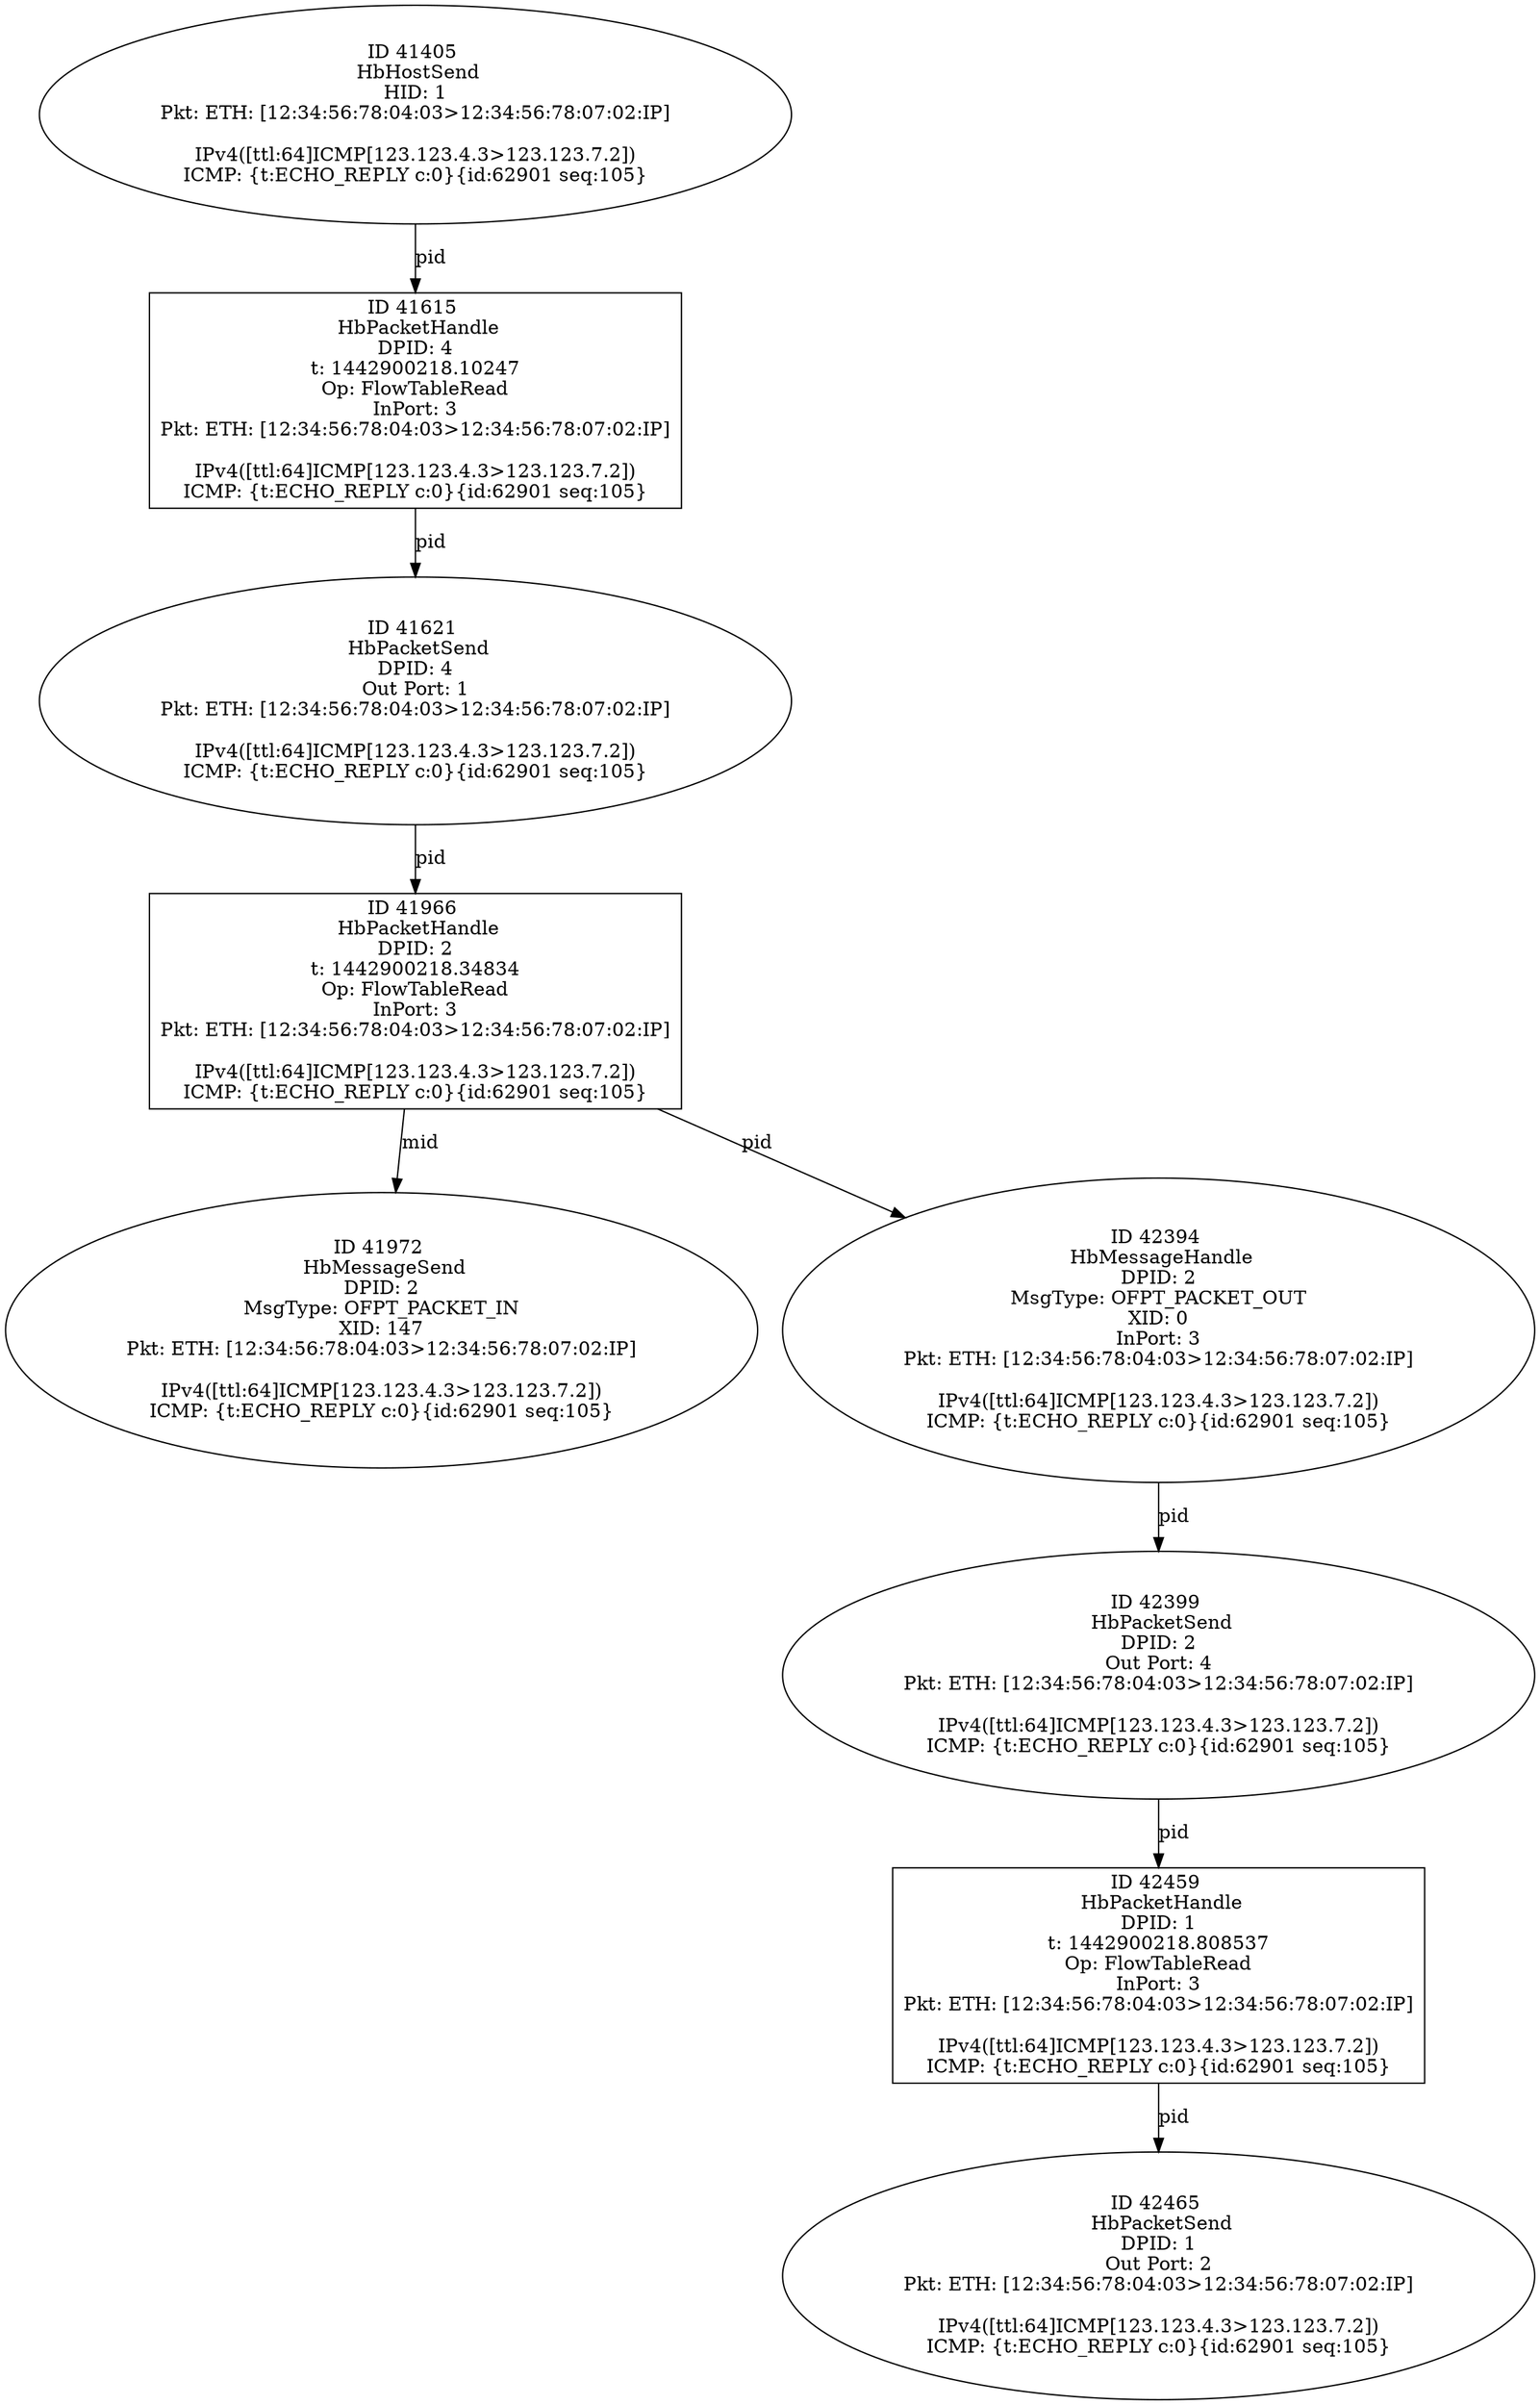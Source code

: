strict digraph G {
42465 [shape=oval, event=<hb_events.HbPacketSend object at 0x110d138d0>, label="ID 42465 
 HbPacketSend
DPID: 1
Out Port: 2
Pkt: ETH: [12:34:56:78:04:03>12:34:56:78:07:02:IP]

IPv4([ttl:64]ICMP[123.123.4.3>123.123.7.2])
ICMP: {t:ECHO_REPLY c:0}{id:62901 seq:105}"];
41966 [shape=box, event=<hb_events.HbPacketHandle object at 0x110ba32d0>, label="ID 41966 
 HbPacketHandle
DPID: 2
t: 1442900218.34834
Op: FlowTableRead
InPort: 3
Pkt: ETH: [12:34:56:78:04:03>12:34:56:78:07:02:IP]

IPv4([ttl:64]ICMP[123.123.4.3>123.123.7.2])
ICMP: {t:ECHO_REPLY c:0}{id:62901 seq:105}"];
41615 [shape=box, event=<hb_events.HbPacketHandle object at 0x110ac0110>, label="ID 41615 
 HbPacketHandle
DPID: 4
t: 1442900218.10247
Op: FlowTableRead
InPort: 3
Pkt: ETH: [12:34:56:78:04:03>12:34:56:78:07:02:IP]

IPv4([ttl:64]ICMP[123.123.4.3>123.123.7.2])
ICMP: {t:ECHO_REPLY c:0}{id:62901 seq:105}"];
41972 [shape=oval, event=<hb_events.HbMessageSend object at 0x110ba91d0>, label="ID 41972 
 HbMessageSend
DPID: 2
MsgType: OFPT_PACKET_IN
XID: 147
Pkt: ETH: [12:34:56:78:04:03>12:34:56:78:07:02:IP]

IPv4([ttl:64]ICMP[123.123.4.3>123.123.7.2])
ICMP: {t:ECHO_REPLY c:0}{id:62901 seq:105}"];
41621 [shape=oval, event=<hb_events.HbPacketSend object at 0x110ac0550>, label="ID 41621 
 HbPacketSend
DPID: 4
Out Port: 1
Pkt: ETH: [12:34:56:78:04:03>12:34:56:78:07:02:IP]

IPv4([ttl:64]ICMP[123.123.4.3>123.123.7.2])
ICMP: {t:ECHO_REPLY c:0}{id:62901 seq:105}"];
42394 [shape=oval, event=<hb_events.HbMessageHandle object at 0x110cf3ed0>, label="ID 42394 
 HbMessageHandle
DPID: 2
MsgType: OFPT_PACKET_OUT
XID: 0
InPort: 3
Pkt: ETH: [12:34:56:78:04:03>12:34:56:78:07:02:IP]

IPv4([ttl:64]ICMP[123.123.4.3>123.123.7.2])
ICMP: {t:ECHO_REPLY c:0}{id:62901 seq:105}"];
42459 [shape=box, event=<hb_events.HbPacketHandle object at 0x110d13550>, label="ID 42459 
 HbPacketHandle
DPID: 1
t: 1442900218.808537
Op: FlowTableRead
InPort: 3
Pkt: ETH: [12:34:56:78:04:03>12:34:56:78:07:02:IP]

IPv4([ttl:64]ICMP[123.123.4.3>123.123.7.2])
ICMP: {t:ECHO_REPLY c:0}{id:62901 seq:105}"];
41405 [shape=oval, event=<hb_events.HbHostSend object at 0x110a50d90>, label="ID 41405 
 HbHostSend
HID: 1
Pkt: ETH: [12:34:56:78:04:03>12:34:56:78:07:02:IP]

IPv4([ttl:64]ICMP[123.123.4.3>123.123.7.2])
ICMP: {t:ECHO_REPLY c:0}{id:62901 seq:105}"];
42399 [shape=oval, event=<hb_events.HbPacketSend object at 0x110cd9c50>, label="ID 42399 
 HbPacketSend
DPID: 2
Out Port: 4
Pkt: ETH: [12:34:56:78:04:03>12:34:56:78:07:02:IP]

IPv4([ttl:64]ICMP[123.123.4.3>123.123.7.2])
ICMP: {t:ECHO_REPLY c:0}{id:62901 seq:105}"];
41966 -> 42394  [rel=pid, label=pid];
41966 -> 41972  [rel=mid, label=mid];
41615 -> 41621  [rel=pid, label=pid];
41621 -> 41966  [rel=pid, label=pid];
42394 -> 42399  [rel=pid, label=pid];
42459 -> 42465  [rel=pid, label=pid];
41405 -> 41615  [rel=pid, label=pid];
42399 -> 42459  [rel=pid, label=pid];
}
